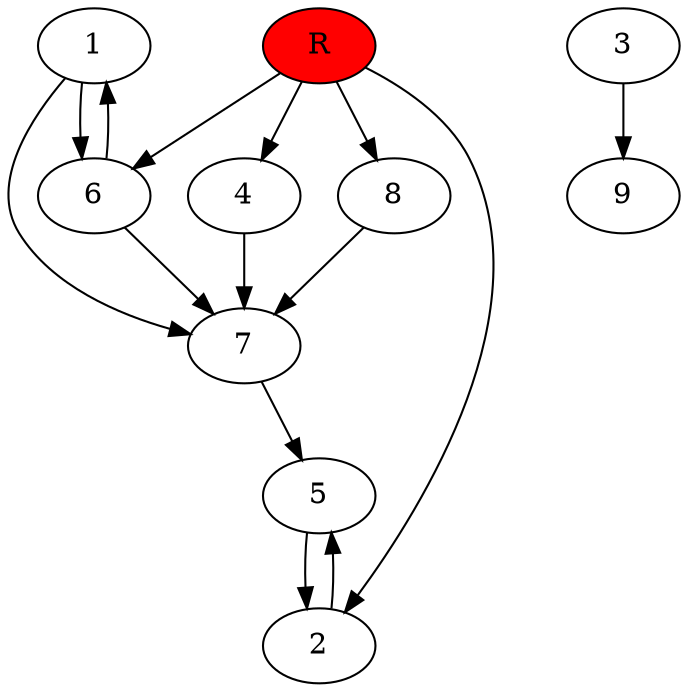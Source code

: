 digraph prb13874 {
	1
	2
	3
	4
	5
	6
	7
	8
	R [fillcolor="#ff0000" style=filled]
	1 -> 6
	1 -> 7
	2 -> 5
	3 -> 9
	4 -> 7
	5 -> 2
	6 -> 1
	6 -> 7
	7 -> 5
	8 -> 7
	R -> 2
	R -> 4
	R -> 6
	R -> 8
}

